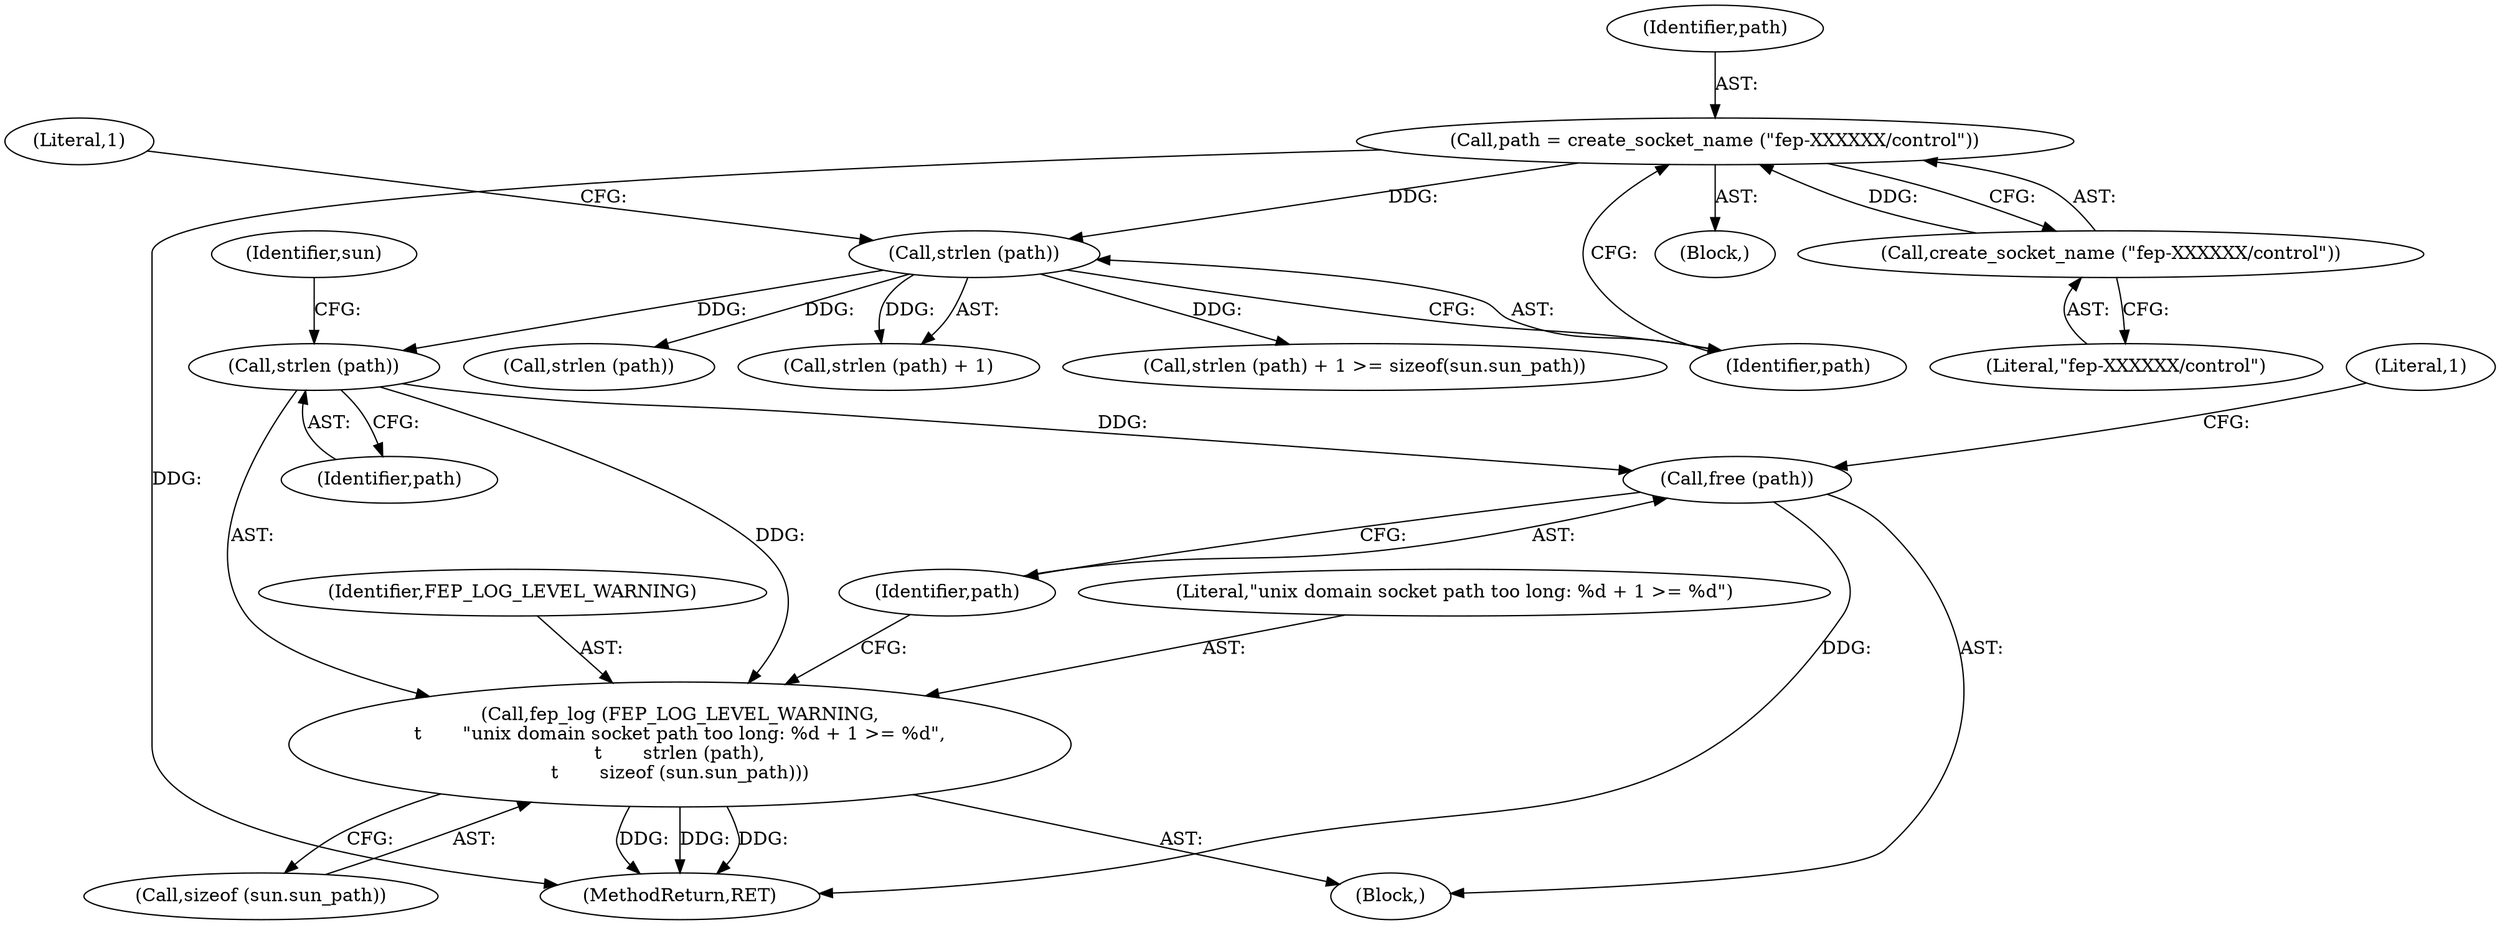 digraph "0_libfep_293d9d3f@API" {
"1000141" [label="(Call,strlen (path))"];
"1000130" [label="(Call,strlen (path))"];
"1000123" [label="(Call,path = create_socket_name (\"fep-XXXXXX/control\"))"];
"1000125" [label="(Call,create_socket_name (\"fep-XXXXXX/control\"))"];
"1000138" [label="(Call,fep_log (FEP_LOG_LEVEL_WARNING,\n\t       \"unix domain socket path too long: %d + 1 >= %d\",\n\t       strlen (path),\n\t       sizeof (sun.sun_path)))"];
"1000147" [label="(Call,free (path))"];
"1000137" [label="(Block,)"];
"1000148" [label="(Identifier,path)"];
"1000143" [label="(Call,sizeof (sun.sun_path))"];
"1000151" [label="(Literal,1)"];
"1000123" [label="(Call,path = create_socket_name (\"fep-XXXXXX/control\"))"];
"1000125" [label="(Call,create_socket_name (\"fep-XXXXXX/control\"))"];
"1000145" [label="(Identifier,sun)"];
"1000132" [label="(Literal,1)"];
"1000142" [label="(Identifier,path)"];
"1000124" [label="(Identifier,path)"];
"1000131" [label="(Identifier,path)"];
"1000147" [label="(Call,free (path))"];
"1000140" [label="(Literal,\"unix domain socket path too long: %d + 1 >= %d\")"];
"1000141" [label="(Call,strlen (path))"];
"1000222" [label="(MethodReturn,RET)"];
"1000139" [label="(Identifier,FEP_LOG_LEVEL_WARNING)"];
"1000168" [label="(Call,strlen (path))"];
"1000129" [label="(Call,strlen (path) + 1)"];
"1000126" [label="(Literal,\"fep-XXXXXX/control\")"];
"1000138" [label="(Call,fep_log (FEP_LOG_LEVEL_WARNING,\n\t       \"unix domain socket path too long: %d + 1 >= %d\",\n\t       strlen (path),\n\t       sizeof (sun.sun_path)))"];
"1000130" [label="(Call,strlen (path))"];
"1000128" [label="(Call,strlen (path) + 1 >= sizeof(sun.sun_path))"];
"1000102" [label="(Block,)"];
"1000141" -> "1000138"  [label="AST: "];
"1000141" -> "1000142"  [label="CFG: "];
"1000142" -> "1000141"  [label="AST: "];
"1000145" -> "1000141"  [label="CFG: "];
"1000141" -> "1000138"  [label="DDG: "];
"1000130" -> "1000141"  [label="DDG: "];
"1000141" -> "1000147"  [label="DDG: "];
"1000130" -> "1000129"  [label="AST: "];
"1000130" -> "1000131"  [label="CFG: "];
"1000131" -> "1000130"  [label="AST: "];
"1000132" -> "1000130"  [label="CFG: "];
"1000130" -> "1000128"  [label="DDG: "];
"1000130" -> "1000129"  [label="DDG: "];
"1000123" -> "1000130"  [label="DDG: "];
"1000130" -> "1000168"  [label="DDG: "];
"1000123" -> "1000102"  [label="AST: "];
"1000123" -> "1000125"  [label="CFG: "];
"1000124" -> "1000123"  [label="AST: "];
"1000125" -> "1000123"  [label="AST: "];
"1000131" -> "1000123"  [label="CFG: "];
"1000123" -> "1000222"  [label="DDG: "];
"1000125" -> "1000123"  [label="DDG: "];
"1000125" -> "1000126"  [label="CFG: "];
"1000126" -> "1000125"  [label="AST: "];
"1000138" -> "1000137"  [label="AST: "];
"1000138" -> "1000143"  [label="CFG: "];
"1000139" -> "1000138"  [label="AST: "];
"1000140" -> "1000138"  [label="AST: "];
"1000143" -> "1000138"  [label="AST: "];
"1000148" -> "1000138"  [label="CFG: "];
"1000138" -> "1000222"  [label="DDG: "];
"1000138" -> "1000222"  [label="DDG: "];
"1000138" -> "1000222"  [label="DDG: "];
"1000147" -> "1000137"  [label="AST: "];
"1000147" -> "1000148"  [label="CFG: "];
"1000148" -> "1000147"  [label="AST: "];
"1000151" -> "1000147"  [label="CFG: "];
"1000147" -> "1000222"  [label="DDG: "];
}
